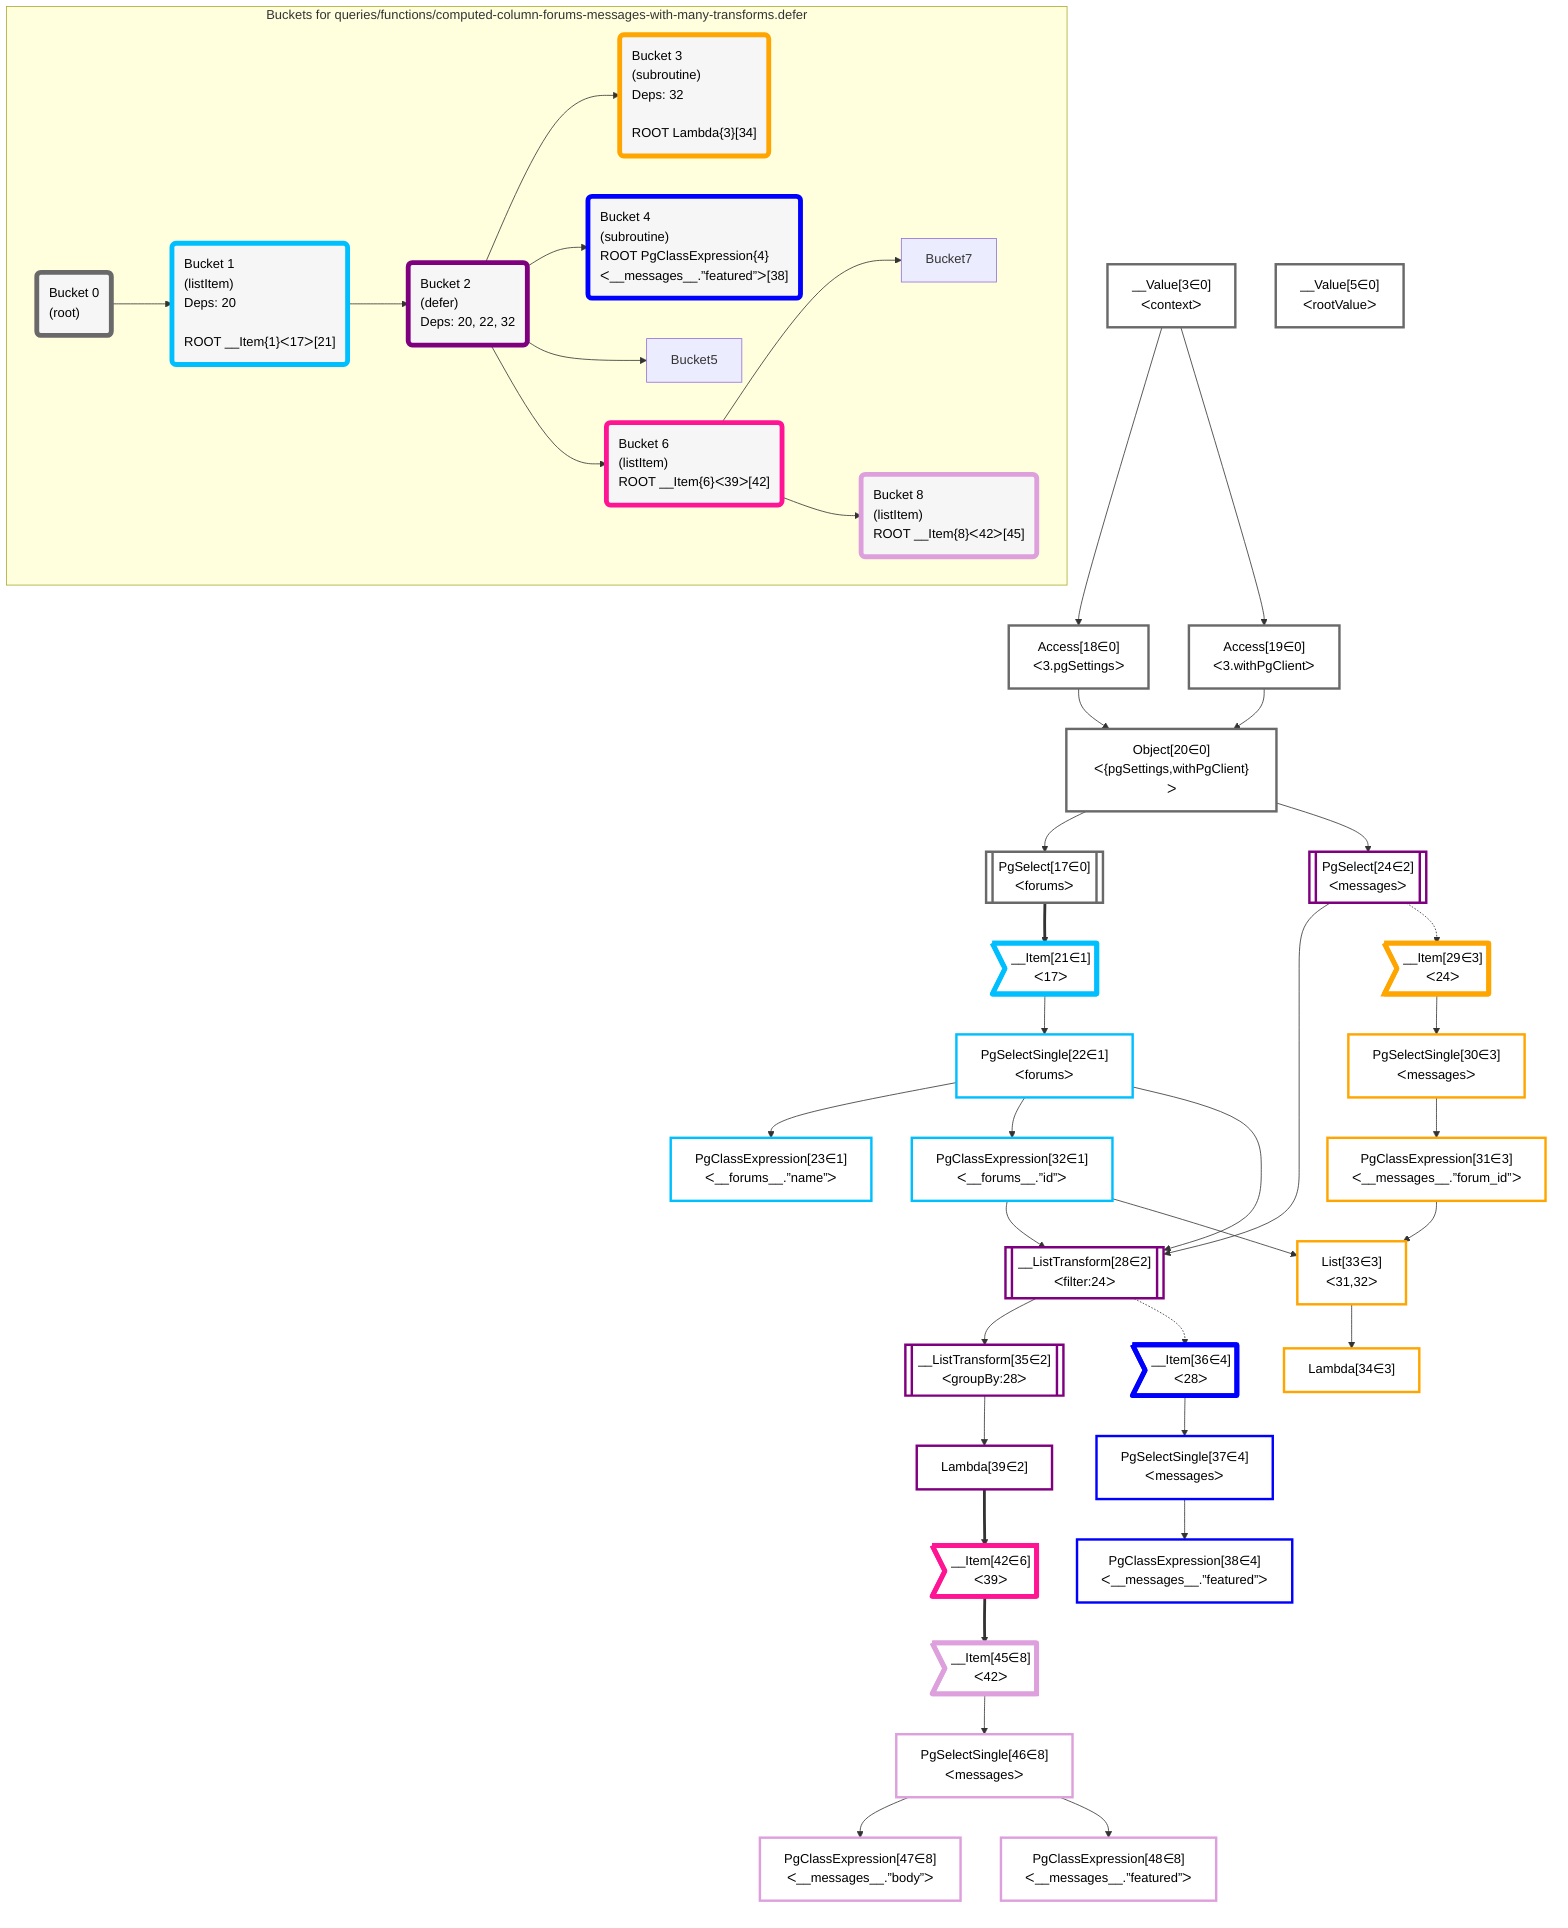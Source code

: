 graph TD
    classDef path fill:#eee,stroke:#000,color:#000
    classDef plan fill:#fff,stroke-width:3px,color:#000
    classDef itemplan fill:#fff,stroke-width:6px,color:#000
    classDef sideeffectplan fill:#f00,stroke-width:6px,color:#000
    classDef bucket fill:#f6f6f6,color:#000,stroke-width:6px,text-align:left


    %% define steps
    __Value3["__Value[3∈0]<br />ᐸcontextᐳ"]:::plan
    __Value5["__Value[5∈0]<br />ᐸrootValueᐳ"]:::plan
    Access18["Access[18∈0]<br />ᐸ3.pgSettingsᐳ"]:::plan
    Access19["Access[19∈0]<br />ᐸ3.withPgClientᐳ"]:::plan
    Object20["Object[20∈0]<br />ᐸ{pgSettings,withPgClient}ᐳ"]:::plan
    PgSelect17[["PgSelect[17∈0]<br />ᐸforumsᐳ"]]:::plan
    __Item21>"__Item[21∈1]<br />ᐸ17ᐳ"]:::itemplan
    PgSelectSingle22["PgSelectSingle[22∈1]<br />ᐸforumsᐳ"]:::plan
    PgClassExpression23["PgClassExpression[23∈1]<br />ᐸ__forums__.”name”ᐳ"]:::plan
    PgSelect24[["PgSelect[24∈2]<br />ᐸmessagesᐳ"]]:::plan
    PgClassExpression32["PgClassExpression[32∈1]<br />ᐸ__forums__.”id”ᐳ"]:::plan
    __ListTransform28[["__ListTransform[28∈2]<br />ᐸfilter:24ᐳ"]]:::plan
    __Item29>"__Item[29∈3]<br />ᐸ24ᐳ"]:::itemplan
    PgSelectSingle30["PgSelectSingle[30∈3]<br />ᐸmessagesᐳ"]:::plan
    PgClassExpression31["PgClassExpression[31∈3]<br />ᐸ__messages__.”forum_id”ᐳ"]:::plan
    List33["List[33∈3]<br />ᐸ31,32ᐳ"]:::plan
    Lambda34["Lambda[34∈3]"]:::plan
    __ListTransform35[["__ListTransform[35∈2]<br />ᐸgroupBy:28ᐳ"]]:::plan
    __Item36>"__Item[36∈4]<br />ᐸ28ᐳ"]:::itemplan
    PgSelectSingle37["PgSelectSingle[37∈4]<br />ᐸmessagesᐳ"]:::plan
    PgClassExpression38["PgClassExpression[38∈4]<br />ᐸ__messages__.”featured”ᐳ"]:::plan
    Lambda39["Lambda[39∈2]"]:::plan
    __Item42>"__Item[42∈6]<br />ᐸ39ᐳ"]:::itemplan
    __Item45>"__Item[45∈8]<br />ᐸ42ᐳ"]:::itemplan
    PgSelectSingle46["PgSelectSingle[46∈8]<br />ᐸmessagesᐳ"]:::plan
    PgClassExpression47["PgClassExpression[47∈8]<br />ᐸ__messages__.”body”ᐳ"]:::plan
    PgClassExpression48["PgClassExpression[48∈8]<br />ᐸ__messages__.”featured”ᐳ"]:::plan

    %% plan dependencies
    __Value3 --> Access18
    __Value3 --> Access19
    Access18 & Access19 --> Object20
    Object20 --> PgSelect17
    PgSelect17 ==> __Item21
    __Item21 --> PgSelectSingle22
    PgSelectSingle22 --> PgClassExpression23
    Object20 --> PgSelect24
    PgSelectSingle22 --> PgClassExpression32
    PgSelect24 & PgSelectSingle22 & PgClassExpression32 --> __ListTransform28
    PgSelect24 -.-> __Item29
    __Item29 --> PgSelectSingle30
    PgSelectSingle30 --> PgClassExpression31
    PgClassExpression31 & PgClassExpression32 --> List33
    List33 --> Lambda34
    __ListTransform28 --> __ListTransform35
    __ListTransform28 -.-> __Item36
    __Item36 --> PgSelectSingle37
    PgSelectSingle37 --> PgClassExpression38
    __ListTransform35 --> Lambda39
    Lambda39 ==> __Item42
    __Item42 ==> __Item45
    __Item45 --> PgSelectSingle46
    PgSelectSingle46 --> PgClassExpression47
    PgSelectSingle46 --> PgClassExpression48

    subgraph "Buckets for queries/functions/computed-column-forums-messages-with-many-transforms.defer"
    Bucket0("Bucket 0<br />(root)"):::bucket
    classDef bucket0 stroke:#696969
    class Bucket0,__Value3,__Value5,PgSelect17,Access18,Access19,Object20 bucket0
    Bucket1("Bucket 1<br />(listItem)<br />Deps: 20<br /><br />ROOT __Item{1}ᐸ17ᐳ[21]"):::bucket
    classDef bucket1 stroke:#00bfff
    class Bucket1,__Item21,PgSelectSingle22,PgClassExpression23,PgClassExpression32 bucket1
    Bucket2("Bucket 2<br />(defer)<br />Deps: 20, 22, 32"):::bucket
    classDef bucket2 stroke:#7f007f
    class Bucket2,PgSelect24,__ListTransform28,__ListTransform35,Lambda39 bucket2
    Bucket3("Bucket 3<br />(subroutine)<br />Deps: 32<br /><br />ROOT Lambda{3}[34]"):::bucket
    classDef bucket3 stroke:#ffa500
    class Bucket3,__Item29,PgSelectSingle30,PgClassExpression31,List33,Lambda34 bucket3
    Bucket4("Bucket 4<br />(subroutine)<br />ROOT PgClassExpression{4}ᐸ__messages__.”featured”ᐳ[38]"):::bucket
    classDef bucket4 stroke:#0000ff
    class Bucket4,__Item36,PgSelectSingle37,PgClassExpression38 bucket4
    Bucket6("Bucket 6<br />(listItem)<br />ROOT __Item{6}ᐸ39ᐳ[42]"):::bucket
    classDef bucket6 stroke:#ff1493
    class Bucket6,__Item42 bucket6
    Bucket8("Bucket 8<br />(listItem)<br />ROOT __Item{8}ᐸ42ᐳ[45]"):::bucket
    classDef bucket8 stroke:#dda0dd
    class Bucket8,__Item45,PgSelectSingle46,PgClassExpression47,PgClassExpression48 bucket8
    Bucket0 --> Bucket1
    Bucket1 --> Bucket2
    Bucket2 --> Bucket3 & Bucket4 & Bucket5 & Bucket6
    Bucket6 --> Bucket7 & Bucket8
    end